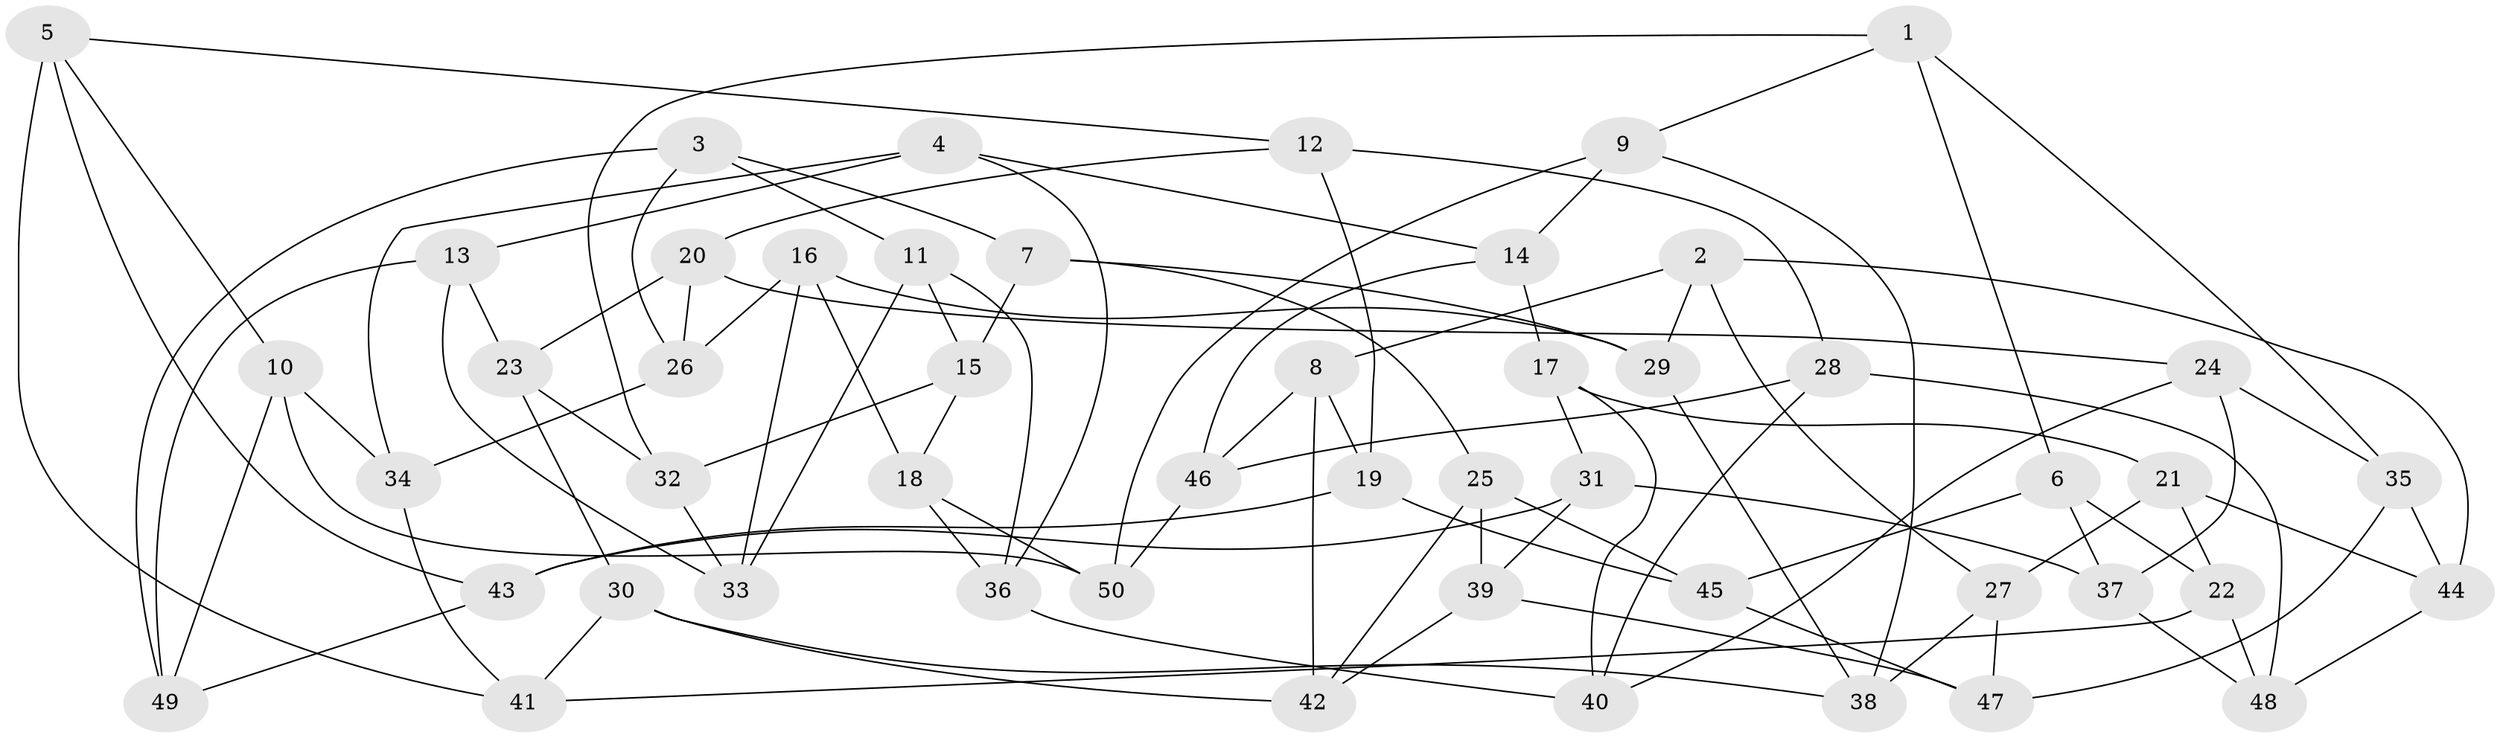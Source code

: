 // coarse degree distribution, {11: 0.04, 4: 0.36, 8: 0.2, 6: 0.36, 5: 0.04}
// Generated by graph-tools (version 1.1) at 2025/20/03/04/25 18:20:28]
// undirected, 50 vertices, 100 edges
graph export_dot {
graph [start="1"]
  node [color=gray90,style=filled];
  1;
  2;
  3;
  4;
  5;
  6;
  7;
  8;
  9;
  10;
  11;
  12;
  13;
  14;
  15;
  16;
  17;
  18;
  19;
  20;
  21;
  22;
  23;
  24;
  25;
  26;
  27;
  28;
  29;
  30;
  31;
  32;
  33;
  34;
  35;
  36;
  37;
  38;
  39;
  40;
  41;
  42;
  43;
  44;
  45;
  46;
  47;
  48;
  49;
  50;
  1 -- 9;
  1 -- 35;
  1 -- 32;
  1 -- 6;
  2 -- 8;
  2 -- 29;
  2 -- 44;
  2 -- 27;
  3 -- 11;
  3 -- 49;
  3 -- 7;
  3 -- 26;
  4 -- 34;
  4 -- 14;
  4 -- 13;
  4 -- 36;
  5 -- 41;
  5 -- 43;
  5 -- 12;
  5 -- 10;
  6 -- 37;
  6 -- 45;
  6 -- 22;
  7 -- 15;
  7 -- 29;
  7 -- 25;
  8 -- 19;
  8 -- 42;
  8 -- 46;
  9 -- 14;
  9 -- 50;
  9 -- 38;
  10 -- 49;
  10 -- 50;
  10 -- 34;
  11 -- 15;
  11 -- 36;
  11 -- 33;
  12 -- 19;
  12 -- 20;
  12 -- 28;
  13 -- 49;
  13 -- 33;
  13 -- 23;
  14 -- 17;
  14 -- 46;
  15 -- 18;
  15 -- 32;
  16 -- 29;
  16 -- 33;
  16 -- 18;
  16 -- 26;
  17 -- 31;
  17 -- 21;
  17 -- 40;
  18 -- 36;
  18 -- 50;
  19 -- 45;
  19 -- 43;
  20 -- 26;
  20 -- 23;
  20 -- 24;
  21 -- 27;
  21 -- 22;
  21 -- 44;
  22 -- 41;
  22 -- 48;
  23 -- 32;
  23 -- 30;
  24 -- 40;
  24 -- 35;
  24 -- 37;
  25 -- 42;
  25 -- 39;
  25 -- 45;
  26 -- 34;
  27 -- 38;
  27 -- 47;
  28 -- 48;
  28 -- 40;
  28 -- 46;
  29 -- 38;
  30 -- 41;
  30 -- 38;
  30 -- 42;
  31 -- 37;
  31 -- 43;
  31 -- 39;
  32 -- 33;
  34 -- 41;
  35 -- 44;
  35 -- 47;
  36 -- 40;
  37 -- 48;
  39 -- 42;
  39 -- 47;
  43 -- 49;
  44 -- 48;
  45 -- 47;
  46 -- 50;
}

